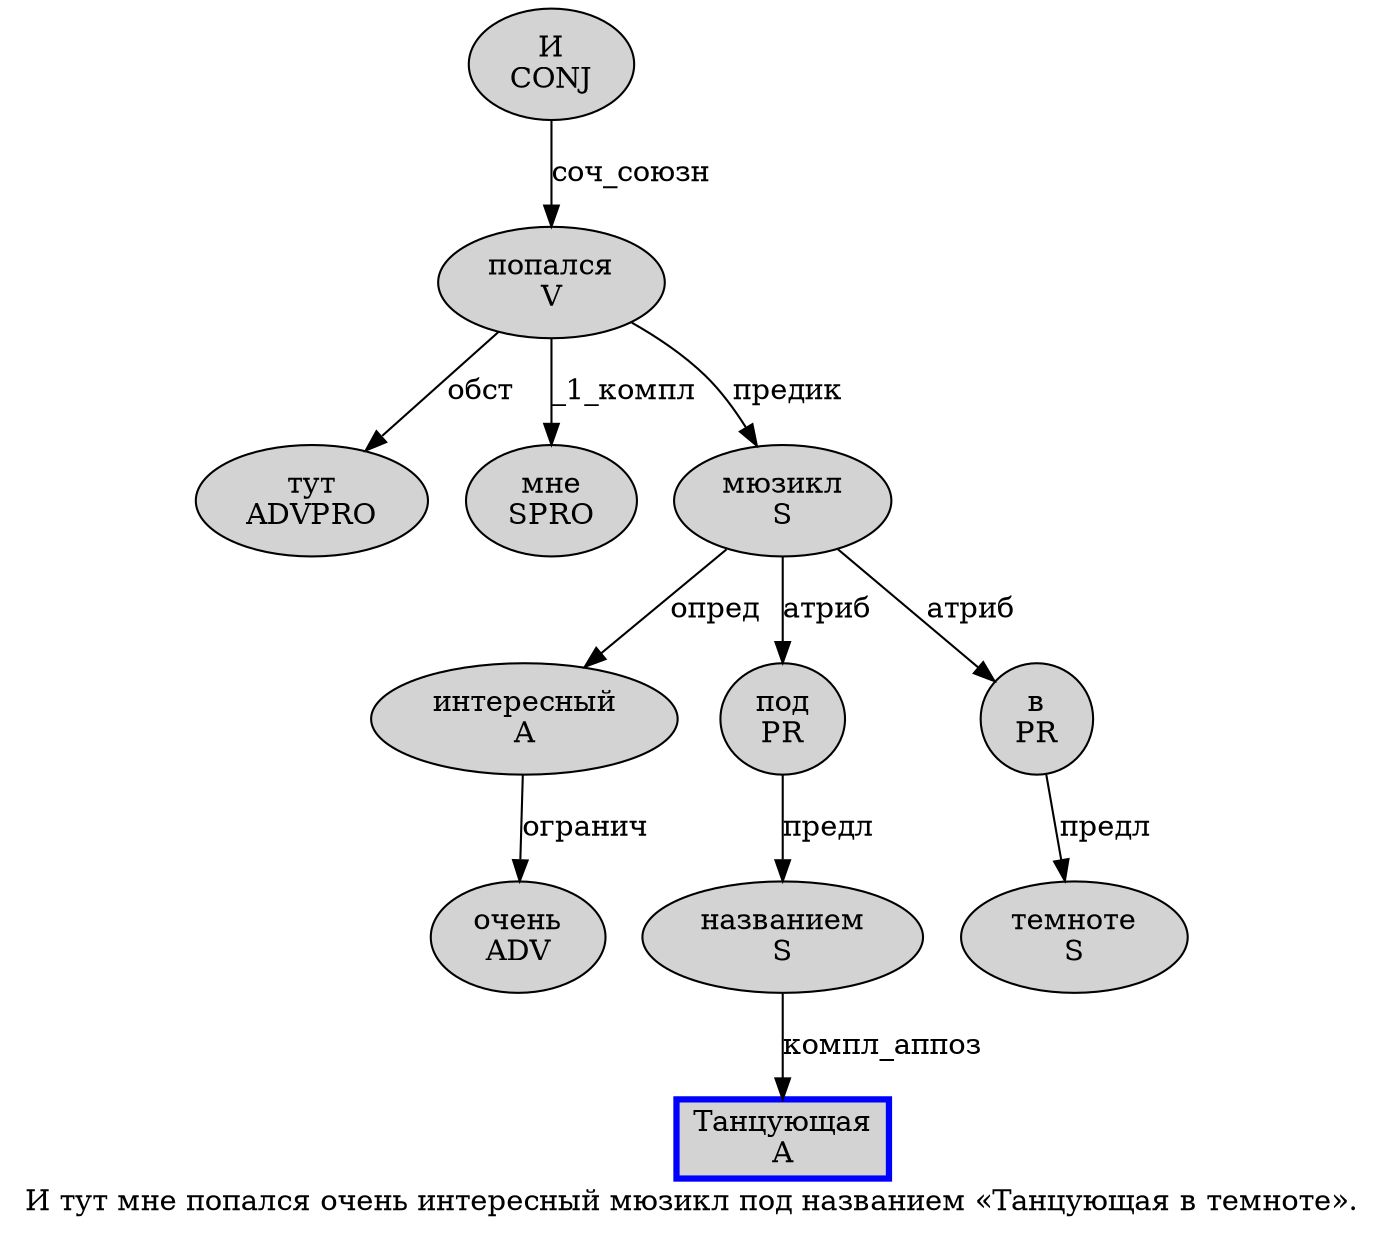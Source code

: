 digraph SENTENCE_1593 {
	graph [label="И тут мне попался очень интересный мюзикл под названием «Танцующая в темноте»."]
	node [style=filled]
		0 [label="И
CONJ" color="" fillcolor=lightgray penwidth=1 shape=ellipse]
		1 [label="тут
ADVPRO" color="" fillcolor=lightgray penwidth=1 shape=ellipse]
		2 [label="мне
SPRO" color="" fillcolor=lightgray penwidth=1 shape=ellipse]
		3 [label="попался
V" color="" fillcolor=lightgray penwidth=1 shape=ellipse]
		4 [label="очень
ADV" color="" fillcolor=lightgray penwidth=1 shape=ellipse]
		5 [label="интересный
A" color="" fillcolor=lightgray penwidth=1 shape=ellipse]
		6 [label="мюзикл
S" color="" fillcolor=lightgray penwidth=1 shape=ellipse]
		7 [label="под
PR" color="" fillcolor=lightgray penwidth=1 shape=ellipse]
		8 [label="названием
S" color="" fillcolor=lightgray penwidth=1 shape=ellipse]
		10 [label="Танцующая
A" color=blue fillcolor=lightgray penwidth=3 shape=box]
		11 [label="в
PR" color="" fillcolor=lightgray penwidth=1 shape=ellipse]
		12 [label="темноте
S" color="" fillcolor=lightgray penwidth=1 shape=ellipse]
			11 -> 12 [label="предл"]
			0 -> 3 [label="соч_союзн"]
			6 -> 5 [label="опред"]
			6 -> 7 [label="атриб"]
			6 -> 11 [label="атриб"]
			3 -> 1 [label="обст"]
			3 -> 2 [label="_1_компл"]
			3 -> 6 [label="предик"]
			8 -> 10 [label="компл_аппоз"]
			5 -> 4 [label="огранич"]
			7 -> 8 [label="предл"]
}